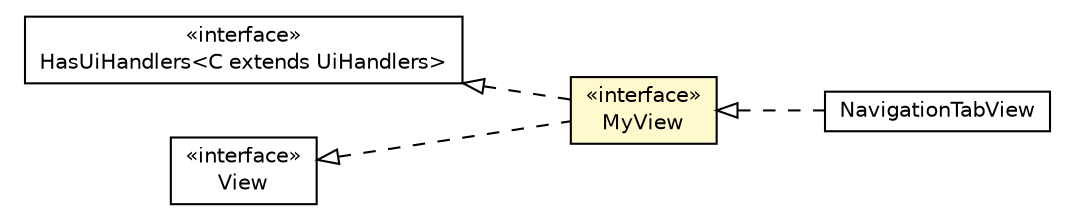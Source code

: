 #!/usr/local/bin/dot
#
# Class diagram 
# Generated by UMLGraph version R5_6-24-gf6e263 (http://www.umlgraph.org/)
#

digraph G {
	edge [fontname="Helvetica",fontsize=10,labelfontname="Helvetica",labelfontsize=10];
	node [fontname="Helvetica",fontsize=10,shape=plaintext];
	nodesep=0.25;
	ranksep=0.5;
	rankdir=LR;
	// com.gwtplatform.mvp.client.HasUiHandlers<C extends com.gwtplatform.mvp.client.UiHandlers>
	c266746 [label=<<table title="com.gwtplatform.mvp.client.HasUiHandlers" border="0" cellborder="1" cellspacing="0" cellpadding="2" port="p" href="../../../../../../mvp/client/HasUiHandlers.html">
		<tr><td><table border="0" cellspacing="0" cellpadding="1">
<tr><td align="center" balign="center"> &#171;interface&#187; </td></tr>
<tr><td align="center" balign="center"> HasUiHandlers&lt;C extends UiHandlers&gt; </td></tr>
		</table></td></tr>
		</table>>, URL="../../../../../../mvp/client/HasUiHandlers.html", fontname="Helvetica", fontcolor="black", fontsize=10.0];
	// com.gwtplatform.mvp.client.View
	c266749 [label=<<table title="com.gwtplatform.mvp.client.View" border="0" cellborder="1" cellspacing="0" cellpadding="2" port="p" href="../../../../../../mvp/client/View.html">
		<tr><td><table border="0" cellspacing="0" cellpadding="1">
<tr><td align="center" balign="center"> &#171;interface&#187; </td></tr>
<tr><td align="center" balign="center"> View </td></tr>
		</table></td></tr>
		</table>>, URL="../../../../../../mvp/client/View.html", fontname="Helvetica", fontcolor="black", fontsize=10.0];
	// com.gwtplatform.carstore.client.application.cars.car.navigation.NavigationTabView
	c267077 [label=<<table title="com.gwtplatform.carstore.client.application.cars.car.navigation.NavigationTabView" border="0" cellborder="1" cellspacing="0" cellpadding="2" port="p" href="./NavigationTabView.html">
		<tr><td><table border="0" cellspacing="0" cellpadding="1">
<tr><td align="center" balign="center"> NavigationTabView </td></tr>
		</table></td></tr>
		</table>>, URL="./NavigationTabView.html", fontname="Helvetica", fontcolor="black", fontsize=10.0];
	// com.gwtplatform.carstore.client.application.cars.car.navigation.NavigationTabPresenter.MyView
	c267079 [label=<<table title="com.gwtplatform.carstore.client.application.cars.car.navigation.NavigationTabPresenter.MyView" border="0" cellborder="1" cellspacing="0" cellpadding="2" port="p" bgcolor="lemonChiffon" href="./NavigationTabPresenter.MyView.html">
		<tr><td><table border="0" cellspacing="0" cellpadding="1">
<tr><td align="center" balign="center"> &#171;interface&#187; </td></tr>
<tr><td align="center" balign="center"> MyView </td></tr>
		</table></td></tr>
		</table>>, URL="./NavigationTabPresenter.MyView.html", fontname="Helvetica", fontcolor="black", fontsize=10.0];
	//com.gwtplatform.carstore.client.application.cars.car.navigation.NavigationTabView implements com.gwtplatform.carstore.client.application.cars.car.navigation.NavigationTabPresenter.MyView
	c267079:p -> c267077:p [dir=back,arrowtail=empty,style=dashed];
	//com.gwtplatform.carstore.client.application.cars.car.navigation.NavigationTabPresenter.MyView implements com.gwtplatform.mvp.client.View
	c266749:p -> c267079:p [dir=back,arrowtail=empty,style=dashed];
	//com.gwtplatform.carstore.client.application.cars.car.navigation.NavigationTabPresenter.MyView implements com.gwtplatform.mvp.client.HasUiHandlers<C extends com.gwtplatform.mvp.client.UiHandlers>
	c266746:p -> c267079:p [dir=back,arrowtail=empty,style=dashed];
}

